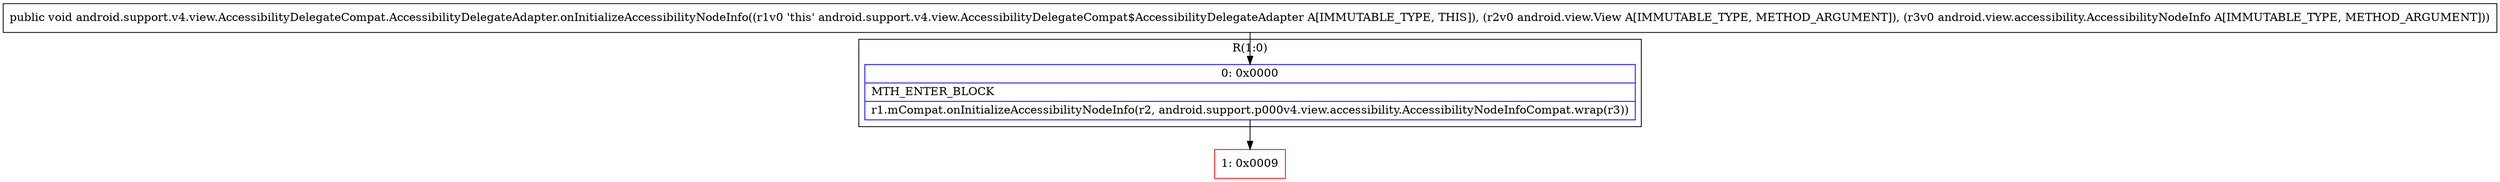 digraph "CFG forandroid.support.v4.view.AccessibilityDelegateCompat.AccessibilityDelegateAdapter.onInitializeAccessibilityNodeInfo(Landroid\/view\/View;Landroid\/view\/accessibility\/AccessibilityNodeInfo;)V" {
subgraph cluster_Region_41872822 {
label = "R(1:0)";
node [shape=record,color=blue];
Node_0 [shape=record,label="{0\:\ 0x0000|MTH_ENTER_BLOCK\l|r1.mCompat.onInitializeAccessibilityNodeInfo(r2, android.support.p000v4.view.accessibility.AccessibilityNodeInfoCompat.wrap(r3))\l}"];
}
Node_1 [shape=record,color=red,label="{1\:\ 0x0009}"];
MethodNode[shape=record,label="{public void android.support.v4.view.AccessibilityDelegateCompat.AccessibilityDelegateAdapter.onInitializeAccessibilityNodeInfo((r1v0 'this' android.support.v4.view.AccessibilityDelegateCompat$AccessibilityDelegateAdapter A[IMMUTABLE_TYPE, THIS]), (r2v0 android.view.View A[IMMUTABLE_TYPE, METHOD_ARGUMENT]), (r3v0 android.view.accessibility.AccessibilityNodeInfo A[IMMUTABLE_TYPE, METHOD_ARGUMENT])) }"];
MethodNode -> Node_0;
Node_0 -> Node_1;
}

